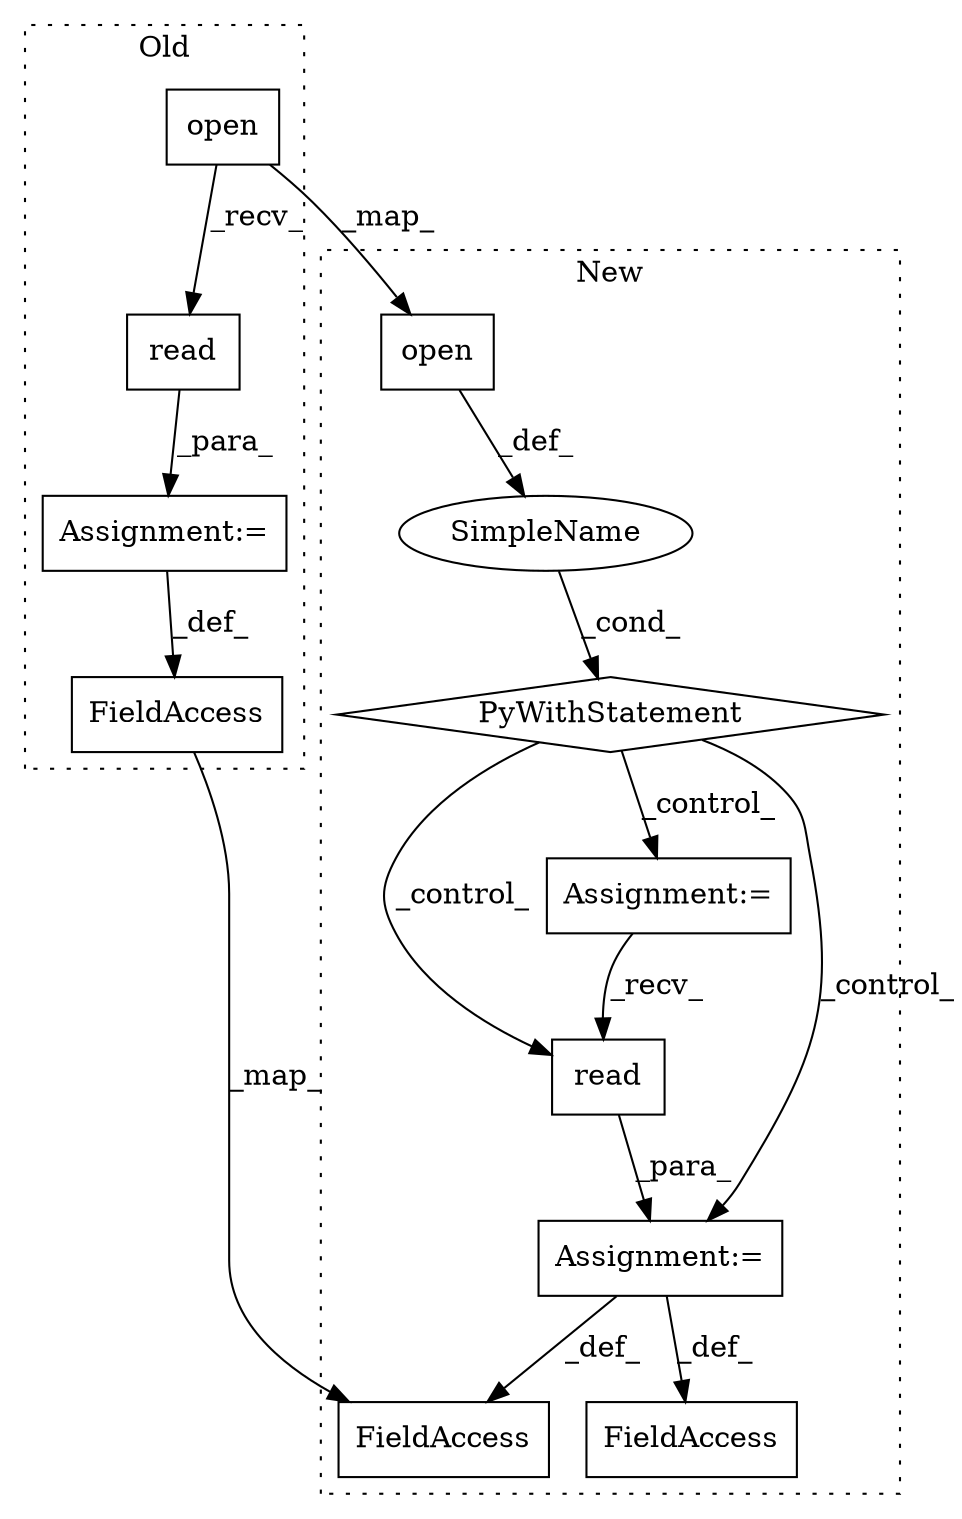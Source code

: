 digraph G {
subgraph cluster0 {
1 [label="read" a="32" s="678" l="6" shape="box"];
7 [label="Assignment:=" a="7" s="662" l="1" shape="box"];
9 [label="open" a="32" s="663,676" l="5,1" shape="box"];
11 [label="FieldAccess" a="22" s="650" l="12" shape="box"];
label = "Old";
style="dotted";
}
subgraph cluster1 {
2 [label="read" a="32" s="751" l="6" shape="box"];
3 [label="Assignment:=" a="7" s="742" l="1" shape="box"];
4 [label="SimpleName" a="42" s="" l="" shape="ellipse"];
5 [label="PyWithStatement" a="104" s="670,694" l="10,2" shape="diamond"];
6 [label="Assignment:=" a="7" s="713" l="7" shape="box"];
8 [label="open" a="32" s="680,693" l="5,1" shape="box"];
10 [label="FieldAccess" a="22" s="730" l="12" shape="box"];
12 [label="FieldAccess" a="22" s="1241" l="12" shape="box"];
label = "New";
style="dotted";
}
1 -> 7 [label="_para_"];
2 -> 3 [label="_para_"];
3 -> 10 [label="_def_"];
3 -> 12 [label="_def_"];
4 -> 5 [label="_cond_"];
5 -> 3 [label="_control_"];
5 -> 2 [label="_control_"];
5 -> 6 [label="_control_"];
6 -> 2 [label="_recv_"];
7 -> 11 [label="_def_"];
8 -> 4 [label="_def_"];
9 -> 1 [label="_recv_"];
9 -> 8 [label="_map_"];
11 -> 10 [label="_map_"];
}
